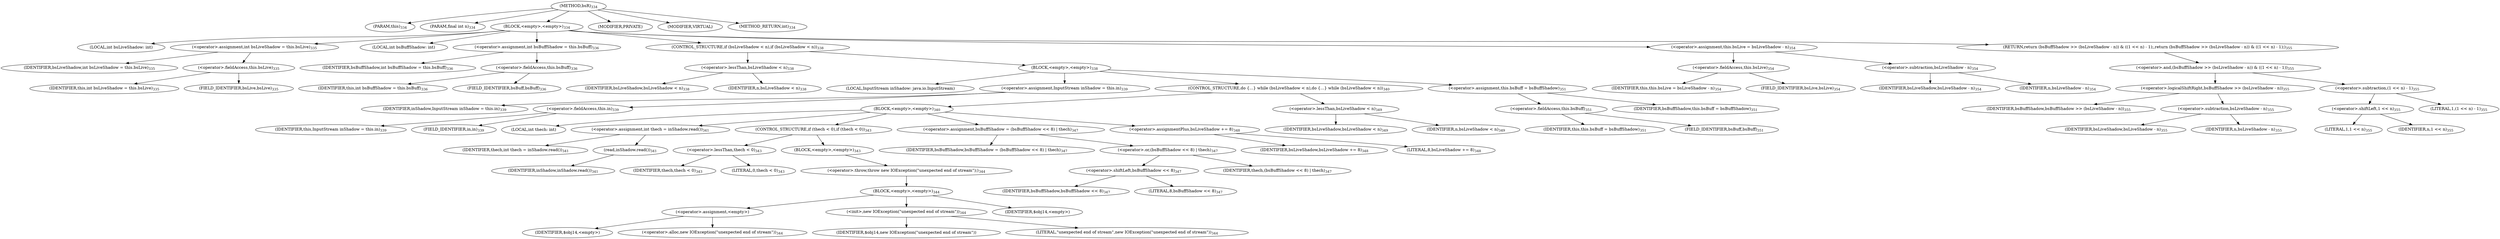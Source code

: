 digraph "bsR" {  
"1054" [label = <(METHOD,bsR)<SUB>334</SUB>> ]
"76" [label = <(PARAM,this)<SUB>334</SUB>> ]
"1055" [label = <(PARAM,final int n)<SUB>334</SUB>> ]
"1056" [label = <(BLOCK,&lt;empty&gt;,&lt;empty&gt;)<SUB>334</SUB>> ]
"1057" [label = <(LOCAL,int bsLiveShadow: int)> ]
"1058" [label = <(&lt;operator&gt;.assignment,int bsLiveShadow = this.bsLive)<SUB>335</SUB>> ]
"1059" [label = <(IDENTIFIER,bsLiveShadow,int bsLiveShadow = this.bsLive)<SUB>335</SUB>> ]
"1060" [label = <(&lt;operator&gt;.fieldAccess,this.bsLive)<SUB>335</SUB>> ]
"75" [label = <(IDENTIFIER,this,int bsLiveShadow = this.bsLive)<SUB>335</SUB>> ]
"1061" [label = <(FIELD_IDENTIFIER,bsLive,bsLive)<SUB>335</SUB>> ]
"1062" [label = <(LOCAL,int bsBuffShadow: int)> ]
"1063" [label = <(&lt;operator&gt;.assignment,int bsBuffShadow = this.bsBuff)<SUB>336</SUB>> ]
"1064" [label = <(IDENTIFIER,bsBuffShadow,int bsBuffShadow = this.bsBuff)<SUB>336</SUB>> ]
"1065" [label = <(&lt;operator&gt;.fieldAccess,this.bsBuff)<SUB>336</SUB>> ]
"77" [label = <(IDENTIFIER,this,int bsBuffShadow = this.bsBuff)<SUB>336</SUB>> ]
"1066" [label = <(FIELD_IDENTIFIER,bsBuff,bsBuff)<SUB>336</SUB>> ]
"1067" [label = <(CONTROL_STRUCTURE,if (bsLiveShadow &lt; n),if (bsLiveShadow &lt; n))<SUB>338</SUB>> ]
"1068" [label = <(&lt;operator&gt;.lessThan,bsLiveShadow &lt; n)<SUB>338</SUB>> ]
"1069" [label = <(IDENTIFIER,bsLiveShadow,bsLiveShadow &lt; n)<SUB>338</SUB>> ]
"1070" [label = <(IDENTIFIER,n,bsLiveShadow &lt; n)<SUB>338</SUB>> ]
"1071" [label = <(BLOCK,&lt;empty&gt;,&lt;empty&gt;)<SUB>338</SUB>> ]
"1072" [label = <(LOCAL,InputStream inShadow: java.io.InputStream)> ]
"1073" [label = <(&lt;operator&gt;.assignment,InputStream inShadow = this.in)<SUB>339</SUB>> ]
"1074" [label = <(IDENTIFIER,inShadow,InputStream inShadow = this.in)<SUB>339</SUB>> ]
"1075" [label = <(&lt;operator&gt;.fieldAccess,this.in)<SUB>339</SUB>> ]
"78" [label = <(IDENTIFIER,this,InputStream inShadow = this.in)<SUB>339</SUB>> ]
"1076" [label = <(FIELD_IDENTIFIER,in,in)<SUB>339</SUB>> ]
"1077" [label = <(CONTROL_STRUCTURE,do {...} while (bsLiveShadow &lt; n),do {...} while (bsLiveShadow &lt; n))<SUB>340</SUB>> ]
"1078" [label = <(BLOCK,&lt;empty&gt;,&lt;empty&gt;)<SUB>340</SUB>> ]
"1079" [label = <(LOCAL,int thech: int)> ]
"1080" [label = <(&lt;operator&gt;.assignment,int thech = inShadow.read())<SUB>341</SUB>> ]
"1081" [label = <(IDENTIFIER,thech,int thech = inShadow.read())<SUB>341</SUB>> ]
"1082" [label = <(read,inShadow.read())<SUB>341</SUB>> ]
"1083" [label = <(IDENTIFIER,inShadow,inShadow.read())<SUB>341</SUB>> ]
"1084" [label = <(CONTROL_STRUCTURE,if (thech &lt; 0),if (thech &lt; 0))<SUB>343</SUB>> ]
"1085" [label = <(&lt;operator&gt;.lessThan,thech &lt; 0)<SUB>343</SUB>> ]
"1086" [label = <(IDENTIFIER,thech,thech &lt; 0)<SUB>343</SUB>> ]
"1087" [label = <(LITERAL,0,thech &lt; 0)<SUB>343</SUB>> ]
"1088" [label = <(BLOCK,&lt;empty&gt;,&lt;empty&gt;)<SUB>343</SUB>> ]
"1089" [label = <(&lt;operator&gt;.throw,throw new IOException(&quot;unexpected end of stream&quot;);)<SUB>344</SUB>> ]
"1090" [label = <(BLOCK,&lt;empty&gt;,&lt;empty&gt;)<SUB>344</SUB>> ]
"1091" [label = <(&lt;operator&gt;.assignment,&lt;empty&gt;)> ]
"1092" [label = <(IDENTIFIER,$obj14,&lt;empty&gt;)> ]
"1093" [label = <(&lt;operator&gt;.alloc,new IOException(&quot;unexpected end of stream&quot;))<SUB>344</SUB>> ]
"1094" [label = <(&lt;init&gt;,new IOException(&quot;unexpected end of stream&quot;))<SUB>344</SUB>> ]
"1095" [label = <(IDENTIFIER,$obj14,new IOException(&quot;unexpected end of stream&quot;))> ]
"1096" [label = <(LITERAL,&quot;unexpected end of stream&quot;,new IOException(&quot;unexpected end of stream&quot;))<SUB>344</SUB>> ]
"1097" [label = <(IDENTIFIER,$obj14,&lt;empty&gt;)> ]
"1098" [label = <(&lt;operator&gt;.assignment,bsBuffShadow = (bsBuffShadow &lt;&lt; 8) | thech)<SUB>347</SUB>> ]
"1099" [label = <(IDENTIFIER,bsBuffShadow,bsBuffShadow = (bsBuffShadow &lt;&lt; 8) | thech)<SUB>347</SUB>> ]
"1100" [label = <(&lt;operator&gt;.or,(bsBuffShadow &lt;&lt; 8) | thech)<SUB>347</SUB>> ]
"1101" [label = <(&lt;operator&gt;.shiftLeft,bsBuffShadow &lt;&lt; 8)<SUB>347</SUB>> ]
"1102" [label = <(IDENTIFIER,bsBuffShadow,bsBuffShadow &lt;&lt; 8)<SUB>347</SUB>> ]
"1103" [label = <(LITERAL,8,bsBuffShadow &lt;&lt; 8)<SUB>347</SUB>> ]
"1104" [label = <(IDENTIFIER,thech,(bsBuffShadow &lt;&lt; 8) | thech)<SUB>347</SUB>> ]
"1105" [label = <(&lt;operator&gt;.assignmentPlus,bsLiveShadow += 8)<SUB>348</SUB>> ]
"1106" [label = <(IDENTIFIER,bsLiveShadow,bsLiveShadow += 8)<SUB>348</SUB>> ]
"1107" [label = <(LITERAL,8,bsLiveShadow += 8)<SUB>348</SUB>> ]
"1108" [label = <(&lt;operator&gt;.lessThan,bsLiveShadow &lt; n)<SUB>349</SUB>> ]
"1109" [label = <(IDENTIFIER,bsLiveShadow,bsLiveShadow &lt; n)<SUB>349</SUB>> ]
"1110" [label = <(IDENTIFIER,n,bsLiveShadow &lt; n)<SUB>349</SUB>> ]
"1111" [label = <(&lt;operator&gt;.assignment,this.bsBuff = bsBuffShadow)<SUB>351</SUB>> ]
"1112" [label = <(&lt;operator&gt;.fieldAccess,this.bsBuff)<SUB>351</SUB>> ]
"79" [label = <(IDENTIFIER,this,this.bsBuff = bsBuffShadow)<SUB>351</SUB>> ]
"1113" [label = <(FIELD_IDENTIFIER,bsBuff,bsBuff)<SUB>351</SUB>> ]
"1114" [label = <(IDENTIFIER,bsBuffShadow,this.bsBuff = bsBuffShadow)<SUB>351</SUB>> ]
"1115" [label = <(&lt;operator&gt;.assignment,this.bsLive = bsLiveShadow - n)<SUB>354</SUB>> ]
"1116" [label = <(&lt;operator&gt;.fieldAccess,this.bsLive)<SUB>354</SUB>> ]
"80" [label = <(IDENTIFIER,this,this.bsLive = bsLiveShadow - n)<SUB>354</SUB>> ]
"1117" [label = <(FIELD_IDENTIFIER,bsLive,bsLive)<SUB>354</SUB>> ]
"1118" [label = <(&lt;operator&gt;.subtraction,bsLiveShadow - n)<SUB>354</SUB>> ]
"1119" [label = <(IDENTIFIER,bsLiveShadow,bsLiveShadow - n)<SUB>354</SUB>> ]
"1120" [label = <(IDENTIFIER,n,bsLiveShadow - n)<SUB>354</SUB>> ]
"1121" [label = <(RETURN,return (bsBuffShadow &gt;&gt; (bsLiveShadow - n)) &amp; ((1 &lt;&lt; n) - 1);,return (bsBuffShadow &gt;&gt; (bsLiveShadow - n)) &amp; ((1 &lt;&lt; n) - 1);)<SUB>355</SUB>> ]
"1122" [label = <(&lt;operator&gt;.and,(bsBuffShadow &gt;&gt; (bsLiveShadow - n)) &amp; ((1 &lt;&lt; n) - 1))<SUB>355</SUB>> ]
"1123" [label = <(&lt;operator&gt;.logicalShiftRight,bsBuffShadow &gt;&gt; (bsLiveShadow - n))<SUB>355</SUB>> ]
"1124" [label = <(IDENTIFIER,bsBuffShadow,bsBuffShadow &gt;&gt; (bsLiveShadow - n))<SUB>355</SUB>> ]
"1125" [label = <(&lt;operator&gt;.subtraction,bsLiveShadow - n)<SUB>355</SUB>> ]
"1126" [label = <(IDENTIFIER,bsLiveShadow,bsLiveShadow - n)<SUB>355</SUB>> ]
"1127" [label = <(IDENTIFIER,n,bsLiveShadow - n)<SUB>355</SUB>> ]
"1128" [label = <(&lt;operator&gt;.subtraction,(1 &lt;&lt; n) - 1)<SUB>355</SUB>> ]
"1129" [label = <(&lt;operator&gt;.shiftLeft,1 &lt;&lt; n)<SUB>355</SUB>> ]
"1130" [label = <(LITERAL,1,1 &lt;&lt; n)<SUB>355</SUB>> ]
"1131" [label = <(IDENTIFIER,n,1 &lt;&lt; n)<SUB>355</SUB>> ]
"1132" [label = <(LITERAL,1,(1 &lt;&lt; n) - 1)<SUB>355</SUB>> ]
"1133" [label = <(MODIFIER,PRIVATE)> ]
"1134" [label = <(MODIFIER,VIRTUAL)> ]
"1135" [label = <(METHOD_RETURN,int)<SUB>334</SUB>> ]
  "1054" -> "76" 
  "1054" -> "1055" 
  "1054" -> "1056" 
  "1054" -> "1133" 
  "1054" -> "1134" 
  "1054" -> "1135" 
  "1056" -> "1057" 
  "1056" -> "1058" 
  "1056" -> "1062" 
  "1056" -> "1063" 
  "1056" -> "1067" 
  "1056" -> "1115" 
  "1056" -> "1121" 
  "1058" -> "1059" 
  "1058" -> "1060" 
  "1060" -> "75" 
  "1060" -> "1061" 
  "1063" -> "1064" 
  "1063" -> "1065" 
  "1065" -> "77" 
  "1065" -> "1066" 
  "1067" -> "1068" 
  "1067" -> "1071" 
  "1068" -> "1069" 
  "1068" -> "1070" 
  "1071" -> "1072" 
  "1071" -> "1073" 
  "1071" -> "1077" 
  "1071" -> "1111" 
  "1073" -> "1074" 
  "1073" -> "1075" 
  "1075" -> "78" 
  "1075" -> "1076" 
  "1077" -> "1078" 
  "1077" -> "1108" 
  "1078" -> "1079" 
  "1078" -> "1080" 
  "1078" -> "1084" 
  "1078" -> "1098" 
  "1078" -> "1105" 
  "1080" -> "1081" 
  "1080" -> "1082" 
  "1082" -> "1083" 
  "1084" -> "1085" 
  "1084" -> "1088" 
  "1085" -> "1086" 
  "1085" -> "1087" 
  "1088" -> "1089" 
  "1089" -> "1090" 
  "1090" -> "1091" 
  "1090" -> "1094" 
  "1090" -> "1097" 
  "1091" -> "1092" 
  "1091" -> "1093" 
  "1094" -> "1095" 
  "1094" -> "1096" 
  "1098" -> "1099" 
  "1098" -> "1100" 
  "1100" -> "1101" 
  "1100" -> "1104" 
  "1101" -> "1102" 
  "1101" -> "1103" 
  "1105" -> "1106" 
  "1105" -> "1107" 
  "1108" -> "1109" 
  "1108" -> "1110" 
  "1111" -> "1112" 
  "1111" -> "1114" 
  "1112" -> "79" 
  "1112" -> "1113" 
  "1115" -> "1116" 
  "1115" -> "1118" 
  "1116" -> "80" 
  "1116" -> "1117" 
  "1118" -> "1119" 
  "1118" -> "1120" 
  "1121" -> "1122" 
  "1122" -> "1123" 
  "1122" -> "1128" 
  "1123" -> "1124" 
  "1123" -> "1125" 
  "1125" -> "1126" 
  "1125" -> "1127" 
  "1128" -> "1129" 
  "1128" -> "1132" 
  "1129" -> "1130" 
  "1129" -> "1131" 
}
